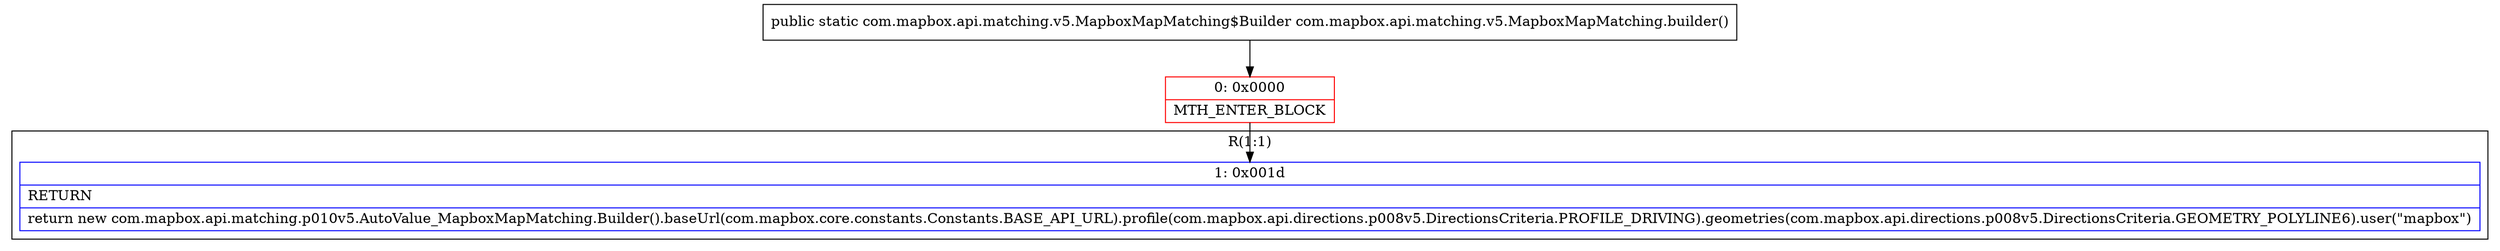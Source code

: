 digraph "CFG forcom.mapbox.api.matching.v5.MapboxMapMatching.builder()Lcom\/mapbox\/api\/matching\/v5\/MapboxMapMatching$Builder;" {
subgraph cluster_Region_1020783215 {
label = "R(1:1)";
node [shape=record,color=blue];
Node_1 [shape=record,label="{1\:\ 0x001d|RETURN\l|return new com.mapbox.api.matching.p010v5.AutoValue_MapboxMapMatching.Builder().baseUrl(com.mapbox.core.constants.Constants.BASE_API_URL).profile(com.mapbox.api.directions.p008v5.DirectionsCriteria.PROFILE_DRIVING).geometries(com.mapbox.api.directions.p008v5.DirectionsCriteria.GEOMETRY_POLYLINE6).user(\"mapbox\")\l}"];
}
Node_0 [shape=record,color=red,label="{0\:\ 0x0000|MTH_ENTER_BLOCK\l}"];
MethodNode[shape=record,label="{public static com.mapbox.api.matching.v5.MapboxMapMatching$Builder com.mapbox.api.matching.v5.MapboxMapMatching.builder() }"];
MethodNode -> Node_0;
Node_0 -> Node_1;
}

